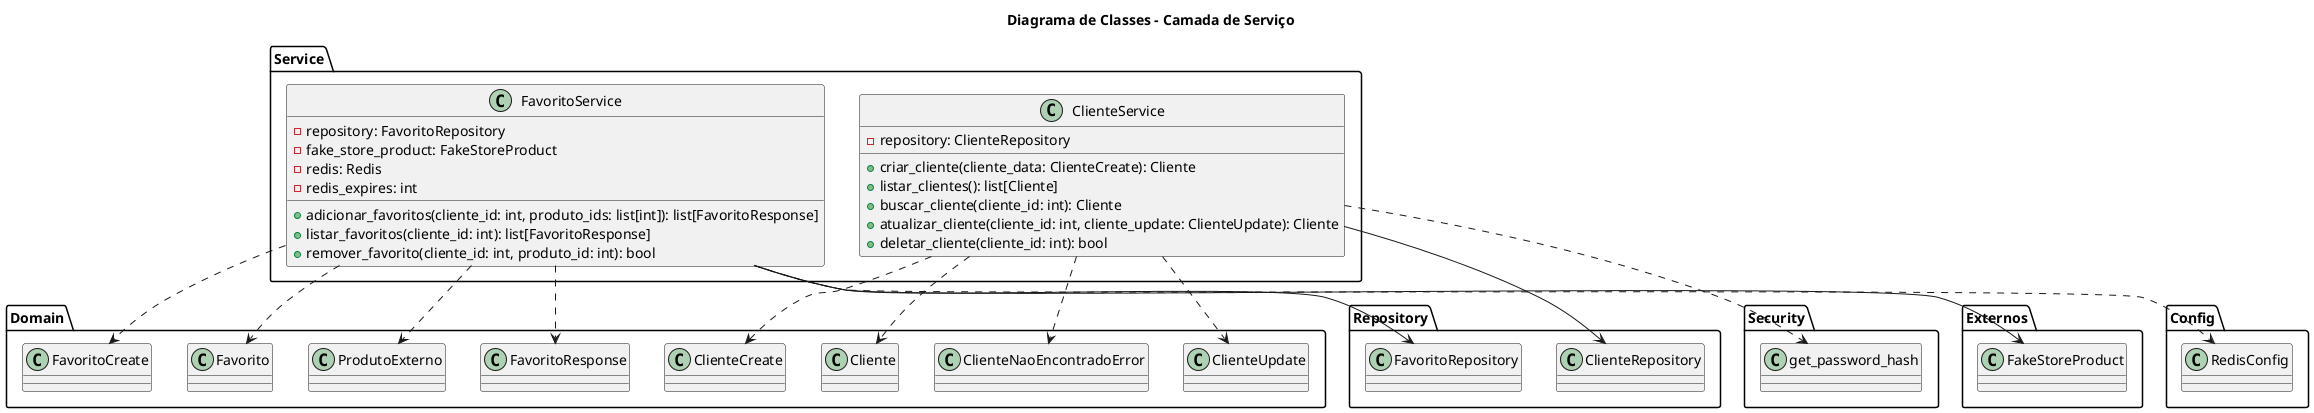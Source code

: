 @startuml
title Diagrama de Classes - Camada de Serviço

package "Domain" {
    class Cliente
    class ClienteCreate
    class ClienteUpdate
    class ClienteNaoEncontradoError
    class Favorito
    class FavoritoCreate
    class FavoritoResponse
    class ProdutoExterno
}

package "Repository" {
    class ClienteRepository
    class FavoritoRepository
}

package "Externos" {
    class FakeStoreProduct
}

package "Config" {
    class RedisConfig
}

package "Security" {
    class get_password_hash
}

package "Service" {
    class ClienteService {
        -repository: ClienteRepository
        +criar_cliente(cliente_data: ClienteCreate): Cliente
        +listar_clientes(): list[Cliente]
        +buscar_cliente(cliente_id: int): Cliente
        +atualizar_cliente(cliente_id: int, cliente_update: ClienteUpdate): Cliente
        +deletar_cliente(cliente_id: int): bool
    }
    ClienteService --> ClienteRepository
    ClienteService ..> get_password_hash
    ClienteService ..> Cliente
    ClienteService ..> ClienteCreate
    ClienteService ..> ClienteUpdate
    ClienteService ..> ClienteNaoEncontradoError

    class FavoritoService {
        -repository: FavoritoRepository
        -fake_store_product: FakeStoreProduct
        -redis: Redis
        -redis_expires: int
        +adicionar_favoritos(cliente_id: int, produto_ids: list[int]): list[FavoritoResponse]
        +listar_favoritos(cliente_id: int): list[FavoritoResponse]
        +remover_favorito(cliente_id: int, produto_id: int): bool
    }
    FavoritoService --> FavoritoRepository
    FavoritoService --> FakeStoreProduct
    FavoritoService ..> RedisConfig
    FavoritoService ..> Favorito
    FavoritoService ..> FavoritoCreate
    FavoritoService ..> FavoritoResponse
    FavoritoService ..> ProdutoExterno
}

@enduml
